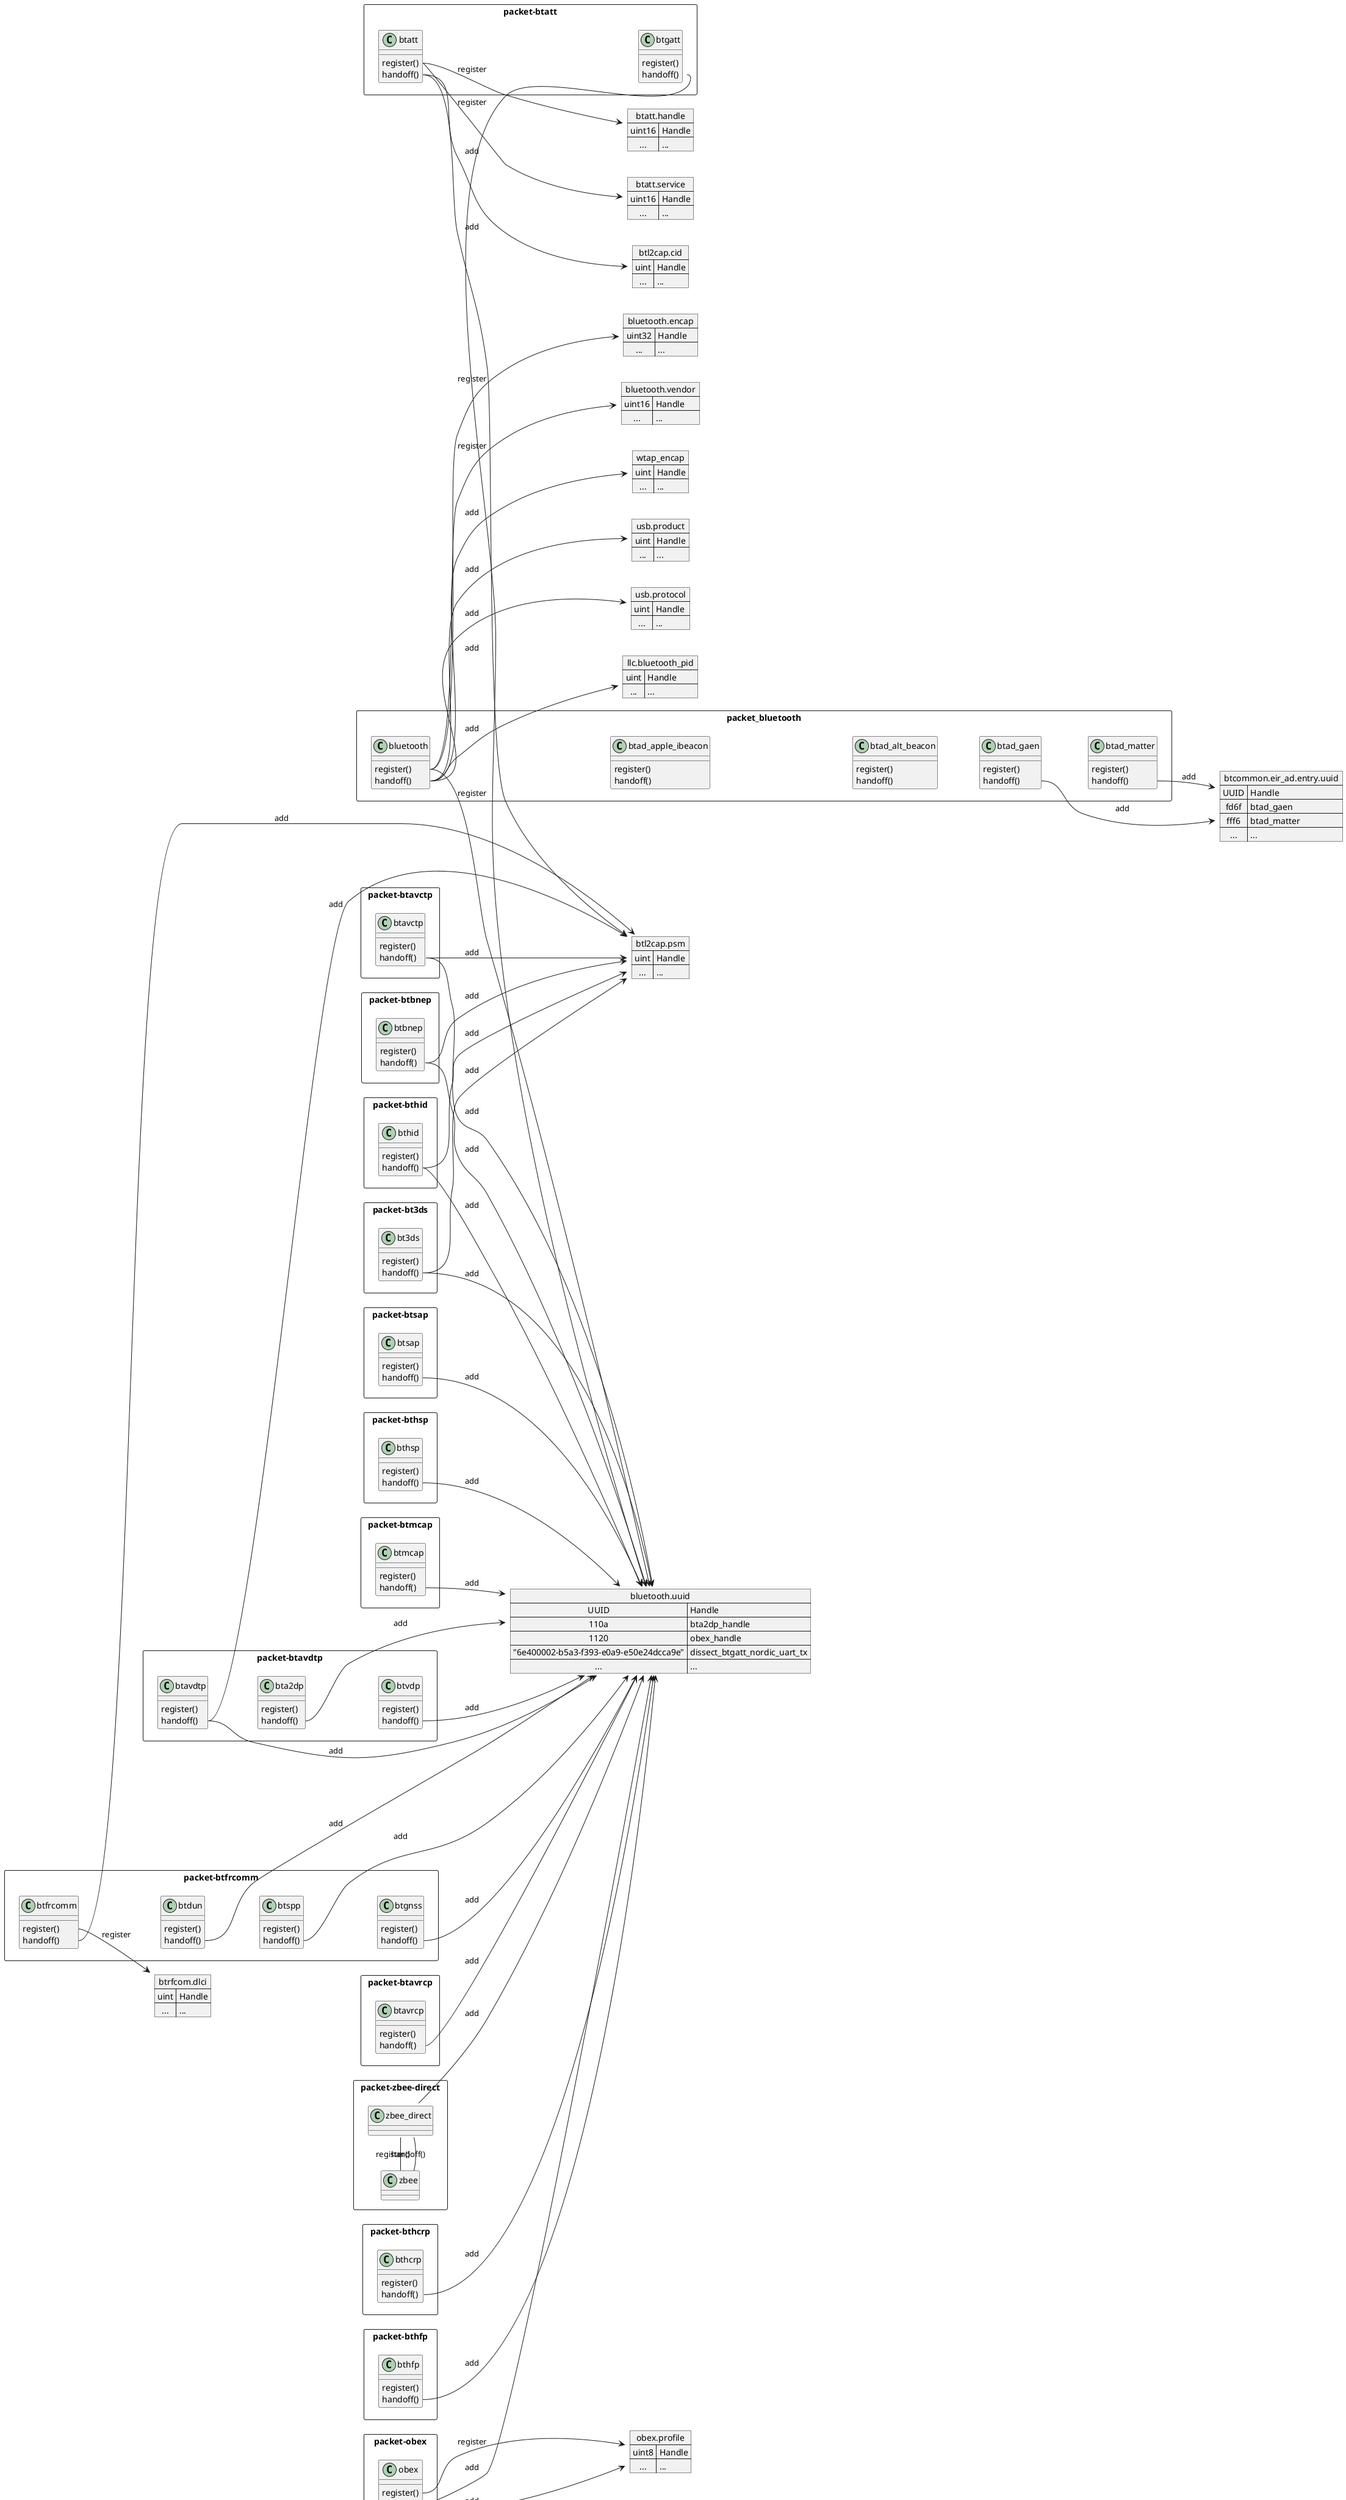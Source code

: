 @startuml
' An effort to show all the dissectors and dissector tables involved in Wireshark Bluetooth dissection.
' Very incomplete and yet to complex.
' Simplified in DissectorTablesShort.puml


 left to right direction
 
  rectangle "packet_bluetooth" {
 
  Class bluetooth
  bluetooth : register()
  bluetooth : handoff()
  
  Class btad_apple_ibeacon
  btad_apple_ibeacon : register()
  btad_apple_ibeacon : handoff()
  
  Class btad_alt_beacon
  btad_alt_beacon : register()
  btad_alt_beacon : handoff()
  
  Class btad_gaen
  btad_gaen : register()
  btad_gaen : handoff()
  
  Class btad_matter
  btad_matter : register()
  btad_matter : handoff()
  
  bluetooth --[hidden]> btad_apple_ibeacon
  btad_apple_ibeacon --[hidden]> btad_alt_beacon
  btad_alt_beacon --[hidden]> btad_gaen
  btad_gaen --[hidden]> btad_matter

}



map "bluetooth.uuid" as bluetooth_uuid {
 UUID => Handle
 110a => bta2dp_handle
 1120 => obex_handle
 "6e400002-b5a3-f393-e0a9-e50e24dcca9e" => dissect_btgatt_nordic_uart_tx
 ... => ...
}

map "bluetooth.encap" as encap {
 uint32 => Handle
 ... => ...
}

map "bluetooth.vendor" as vendor {
 uint16 => Handle
 ... => ...
}

map "wtap_encap" as wtap_encap {
 uint => Handle
 ... => ...
}

map "usb.product" as usb_product {
 uint => Handle
 ... => ...
}

map "usb.protocol" as usb_protocol {
 uint => Handle
 ... => ...
}

map "llc.bluetooth_pid" as llc_bluetooth_pid {
 uint => Handle
 ... => ...
}


map "btcommon.eir_ad.entry.uuid" as btcommon_eir_ad_entry_uuid {
 UUID => Handle
 fd6f => btad_gaen
 fff6 => btad_matter
 ... => ...
}



bluetooth::register --> bluetooth_uuid : register
bluetooth::register --> encap : register
bluetooth::register --> vendor : register
bluetooth::handoff --> wtap_encap : add
bluetooth::handoff --> usb_product : add
bluetooth::handoff --> usb_protocol : add
bluetooth::handoff --> llc_bluetooth_pid : add

btad_gaen::handoff --> btcommon_eir_ad_entry_uuid : add
btad_matter::handoff --> btcommon_eir_ad_entry_uuid : add

rectangle "packet-bt3ds" {
  Class bt3ds
  bt3ds : register()
  bt3ds : handoff()
}

map "btl2cap.psm" as btl2cap_psm {
 uint => Handle
 ... => ...
}

bt3ds::handoff --> bluetooth_uuid : add
bt3ds::handoff --> btl2cap_psm : add

rectangle "packet-btatt" {
  Class btatt
  btatt : register()
  btatt : handoff()

  Class btgatt
  btgatt : register()
  btgatt : handoff()
  
  btatt --[hidden]> btgatt
}

map "btatt.handle" as btatt_handle {
 uint16 => Handle
 ... => ...
}

map "btatt.service" as btatt_service {
 uint16 => Handle
 ... => ...
}

map "btl2cap.cid" as btl2cap_cid {
 uint => Handle
 ... => ...
}

btatt::register --> btatt_handle : register
btatt::register --> btatt_service : register
btatt::handof --> btl2cap_psm : add
btatt::handof --> btl2cap_cid : add

btgatt::handoff -> bluetooth_uuid : add

rectangle "packet-btavctp" {
  Class btavctp
  btavctp : register()
  btavctp : handoff()
}
btavctp::handoff --> bluetooth_uuid : add
btavctp::handoff --> btl2cap_psm : add

rectangle "packet-btavdtp" {
  Class btavdtp
  btavdtp : register()
  btavdtp : handoff()

  Class bta2dp
  bta2dp : register()
  bta2dp : handoff()

  Class btvdp
  btvdp : register()
  btvdp : handoff()
  
  btavdtp --[hidden]> bta2dp
  bta2dp --[hidden]> btvdp

}
btavdtp::handoff --> bluetooth_uuid : add
btavdtp::handoff --> btl2cap_psm : add
bta2dp::handoff --> bluetooth_uuid : add
btvdp::handoff --> bluetooth_uuid : add

rectangle "packet-btavrcp" {
  Class btavrcp
  btavrcp : register()
  btavrcp : handoff()
}
btavrcp::handoff --> bluetooth_uuid : add

rectangle "packet-btbnep" {
  Class btbnep
  btbnep : register()
  btbnep : handoff()
}
btbnep::handoff --> bluetooth_uuid : add
btbnep::handoff --> btl2cap_psm : add

rectangle "packet-bthcrp" {
  Class bthcrp
  bthcrp : register()
  bthcrp : handoff()
}
bthcrp::handoff --> bluetooth_uuid : add

rectangle "packet-bthfp" {
  Class bthfp
  bthfp : register()
  bthfp : handoff()
}
bthfp::handoff --> bluetooth_uuid : add

rectangle "packet-bthid" {
  Class bthid
  bthid : register()
  bthid : handoff()
}
bthid::handoff --> bluetooth_uuid : add
bthid::handoff --> btl2cap_psm : add

rectangle "packet-bthsp" {
  Class bthsp
  bthsp : register()
  bthsp : handoff()
}
bthsp::handoff --> bluetooth_uuid : add

rectangle "packet-btmcap" {
  Class btmcap
  btmcap : register()
  btmcap : handoff()
}
btmcap::handoff --> bluetooth_uuid : add

rectangle "packet-btfrcomm" {
  Class btfrcomm
  btfrcomm : register()
  btfrcomm : handoff()
  Class btdun
  btdun : register()
  btdun : handoff()
  Class btspp
  btspp : register()
  btspp : handoff()
  Class btgnss
  btgnss : register()
  btgnss : handoff()
  
  btfrcomm --[hidden]> btdun
  btdun --[hidden]> btspp
  btspp --[hidden]> btgnss

}

map "btrfcom.dlci" as btrfcom_dlci {
 uint => Handle
 ... => ...
}

btfrcomm::register --> btrfcom_dlci : register
btfrcomm::handoff --> btl2cap_psm : add
btdun::handoff --> bluetooth_uuid : add
btspp::handoff --> bluetooth_uuid : add
btgnss::handoff --> bluetooth_uuid : add

rectangle "packet-btsap" {
  Class btsap
  btsap : register()
  btsap : handoff()
}
btsap::handoff --> bluetooth_uuid : add

rectangle "packet-obex" {
  Class obex
  obex : register()
  obex : handoff()
}

map "obex.profile" as obex_profile {
 uint8 => Handle
 ... => ...
}

map "media_type" as media_type {
 String => Handle
 ... => ...
}

obex::register --> obex_profile : register
obex::handoff --> bluetooth_uuid : add
obex::handoff --> obex_profile : add
obex::handoff --> media_type : add

rectangle "packet-zbee-direct" {
  Class zbee_direct
  zbee-zbee_direct : register()
  zbee-zbee_direct : handoff()
}
zbee_direct::handoff --> bluetooth_uuid : add
@enduml